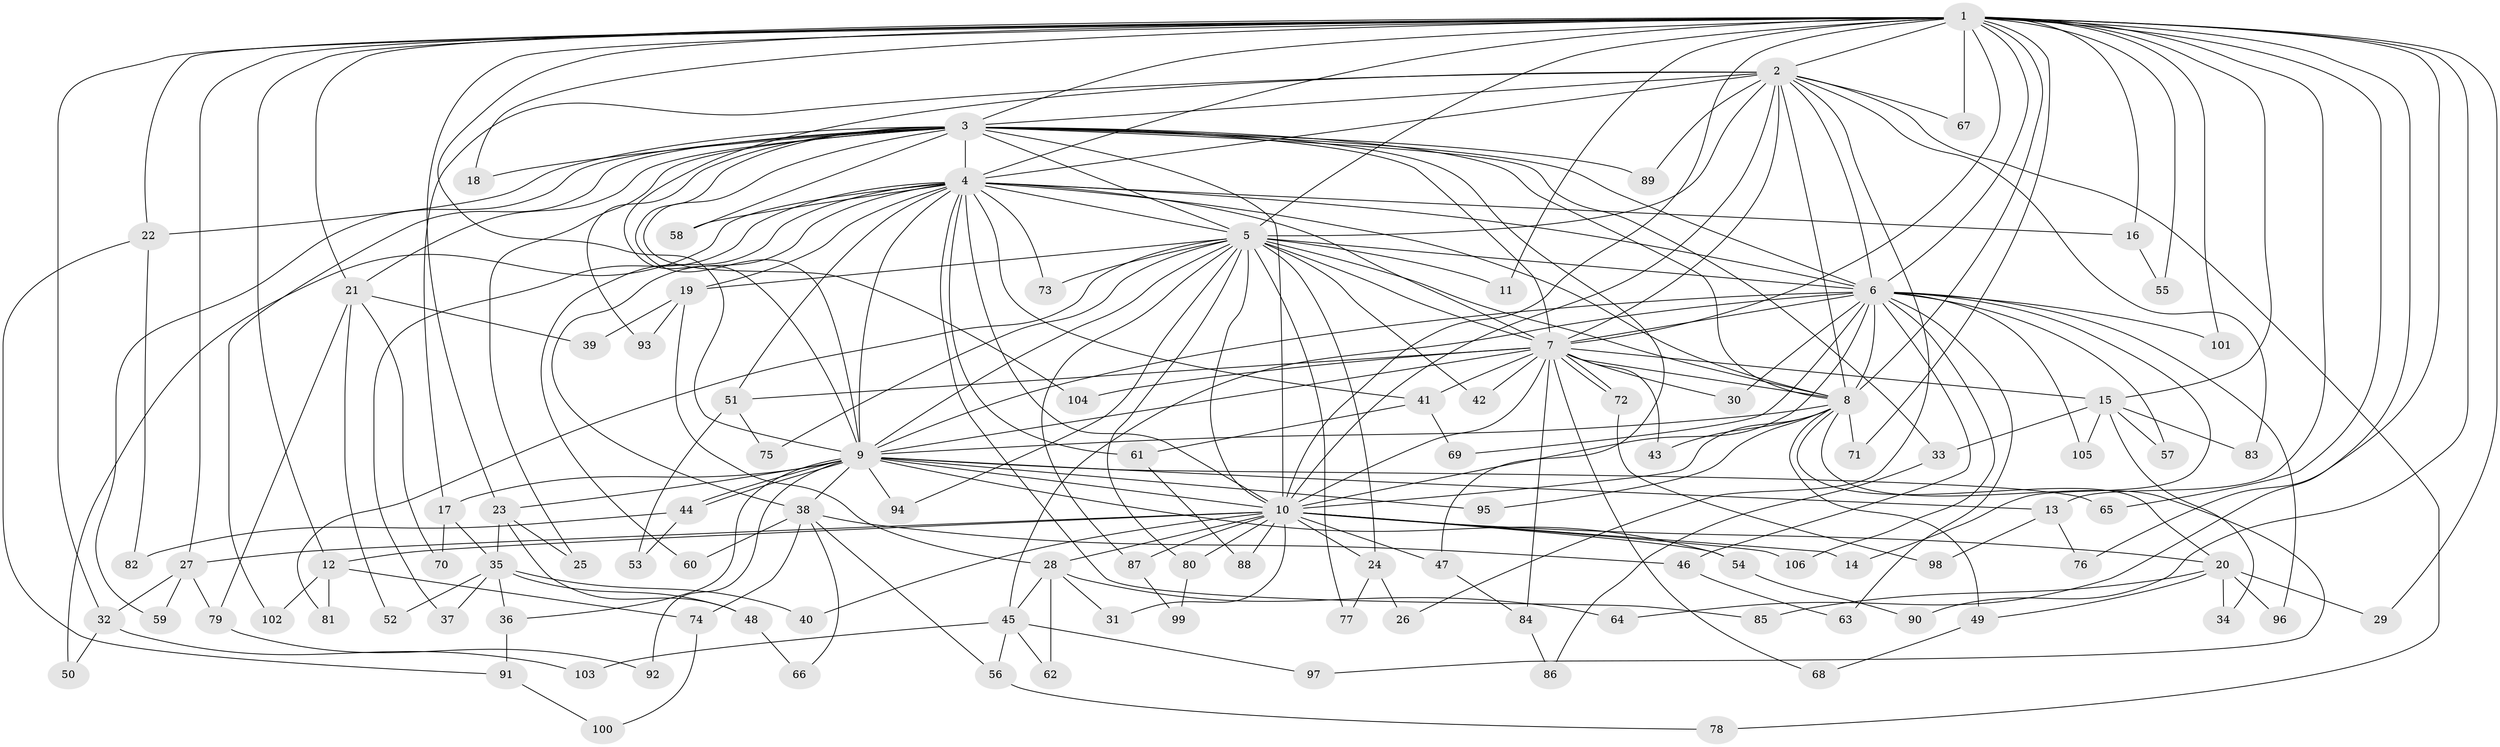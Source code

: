 // Generated by graph-tools (version 1.1) at 2025/34/03/09/25 02:34:52]
// undirected, 106 vertices, 237 edges
graph export_dot {
graph [start="1"]
  node [color=gray90,style=filled];
  1;
  2;
  3;
  4;
  5;
  6;
  7;
  8;
  9;
  10;
  11;
  12;
  13;
  14;
  15;
  16;
  17;
  18;
  19;
  20;
  21;
  22;
  23;
  24;
  25;
  26;
  27;
  28;
  29;
  30;
  31;
  32;
  33;
  34;
  35;
  36;
  37;
  38;
  39;
  40;
  41;
  42;
  43;
  44;
  45;
  46;
  47;
  48;
  49;
  50;
  51;
  52;
  53;
  54;
  55;
  56;
  57;
  58;
  59;
  60;
  61;
  62;
  63;
  64;
  65;
  66;
  67;
  68;
  69;
  70;
  71;
  72;
  73;
  74;
  75;
  76;
  77;
  78;
  79;
  80;
  81;
  82;
  83;
  84;
  85;
  86;
  87;
  88;
  89;
  90;
  91;
  92;
  93;
  94;
  95;
  96;
  97;
  98;
  99;
  100;
  101;
  102;
  103;
  104;
  105;
  106;
  1 -- 2;
  1 -- 3;
  1 -- 4;
  1 -- 5;
  1 -- 6;
  1 -- 7;
  1 -- 8;
  1 -- 9;
  1 -- 10;
  1 -- 11;
  1 -- 12;
  1 -- 13;
  1 -- 15;
  1 -- 16;
  1 -- 18;
  1 -- 21;
  1 -- 22;
  1 -- 23;
  1 -- 27;
  1 -- 29;
  1 -- 32;
  1 -- 55;
  1 -- 64;
  1 -- 65;
  1 -- 67;
  1 -- 71;
  1 -- 76;
  1 -- 90;
  1 -- 101;
  2 -- 3;
  2 -- 4;
  2 -- 5;
  2 -- 6;
  2 -- 7;
  2 -- 8;
  2 -- 9;
  2 -- 10;
  2 -- 17;
  2 -- 26;
  2 -- 67;
  2 -- 78;
  2 -- 83;
  2 -- 89;
  3 -- 4;
  3 -- 5;
  3 -- 6;
  3 -- 7;
  3 -- 8;
  3 -- 9;
  3 -- 10;
  3 -- 18;
  3 -- 21;
  3 -- 22;
  3 -- 25;
  3 -- 33;
  3 -- 47;
  3 -- 58;
  3 -- 59;
  3 -- 89;
  3 -- 93;
  3 -- 102;
  3 -- 104;
  4 -- 5;
  4 -- 6;
  4 -- 7;
  4 -- 8;
  4 -- 9;
  4 -- 10;
  4 -- 16;
  4 -- 19;
  4 -- 37;
  4 -- 38;
  4 -- 41;
  4 -- 50;
  4 -- 51;
  4 -- 58;
  4 -- 60;
  4 -- 61;
  4 -- 73;
  4 -- 85;
  5 -- 6;
  5 -- 7;
  5 -- 8;
  5 -- 9;
  5 -- 10;
  5 -- 11;
  5 -- 19;
  5 -- 24;
  5 -- 42;
  5 -- 73;
  5 -- 75;
  5 -- 77;
  5 -- 80;
  5 -- 81;
  5 -- 87;
  5 -- 94;
  6 -- 7;
  6 -- 8;
  6 -- 9;
  6 -- 10;
  6 -- 14;
  6 -- 30;
  6 -- 45;
  6 -- 46;
  6 -- 57;
  6 -- 63;
  6 -- 69;
  6 -- 96;
  6 -- 101;
  6 -- 105;
  6 -- 106;
  7 -- 8;
  7 -- 9;
  7 -- 10;
  7 -- 15;
  7 -- 30;
  7 -- 41;
  7 -- 42;
  7 -- 43;
  7 -- 51;
  7 -- 68;
  7 -- 72;
  7 -- 72;
  7 -- 84;
  7 -- 104;
  8 -- 9;
  8 -- 10;
  8 -- 20;
  8 -- 43;
  8 -- 49;
  8 -- 71;
  8 -- 95;
  8 -- 97;
  9 -- 10;
  9 -- 13;
  9 -- 17;
  9 -- 23;
  9 -- 36;
  9 -- 38;
  9 -- 44;
  9 -- 44;
  9 -- 54;
  9 -- 65;
  9 -- 92;
  9 -- 94;
  9 -- 95;
  10 -- 12;
  10 -- 14;
  10 -- 20;
  10 -- 24;
  10 -- 27;
  10 -- 28;
  10 -- 31;
  10 -- 40;
  10 -- 47;
  10 -- 54;
  10 -- 80;
  10 -- 87;
  10 -- 88;
  10 -- 106;
  12 -- 74;
  12 -- 81;
  12 -- 102;
  13 -- 76;
  13 -- 98;
  15 -- 33;
  15 -- 34;
  15 -- 57;
  15 -- 83;
  15 -- 105;
  16 -- 55;
  17 -- 35;
  17 -- 70;
  19 -- 28;
  19 -- 39;
  19 -- 93;
  20 -- 29;
  20 -- 34;
  20 -- 49;
  20 -- 85;
  20 -- 96;
  21 -- 39;
  21 -- 52;
  21 -- 70;
  21 -- 79;
  22 -- 82;
  22 -- 91;
  23 -- 25;
  23 -- 35;
  23 -- 48;
  24 -- 26;
  24 -- 77;
  27 -- 32;
  27 -- 59;
  27 -- 79;
  28 -- 31;
  28 -- 45;
  28 -- 62;
  28 -- 64;
  32 -- 50;
  32 -- 103;
  33 -- 86;
  35 -- 36;
  35 -- 37;
  35 -- 40;
  35 -- 48;
  35 -- 52;
  36 -- 91;
  38 -- 46;
  38 -- 56;
  38 -- 60;
  38 -- 66;
  38 -- 74;
  41 -- 61;
  41 -- 69;
  44 -- 53;
  44 -- 82;
  45 -- 56;
  45 -- 62;
  45 -- 97;
  45 -- 103;
  46 -- 63;
  47 -- 84;
  48 -- 66;
  49 -- 68;
  51 -- 53;
  51 -- 75;
  54 -- 90;
  56 -- 78;
  61 -- 88;
  72 -- 98;
  74 -- 100;
  79 -- 92;
  80 -- 99;
  84 -- 86;
  87 -- 99;
  91 -- 100;
}
